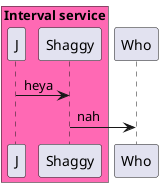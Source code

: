 @startuml

box "Interval service" #HotPink
participant J 
participant Shaggy 
end box
participant Who 

J -> Shaggy: heya 
Shaggy -> Who: nah 

@enduml
